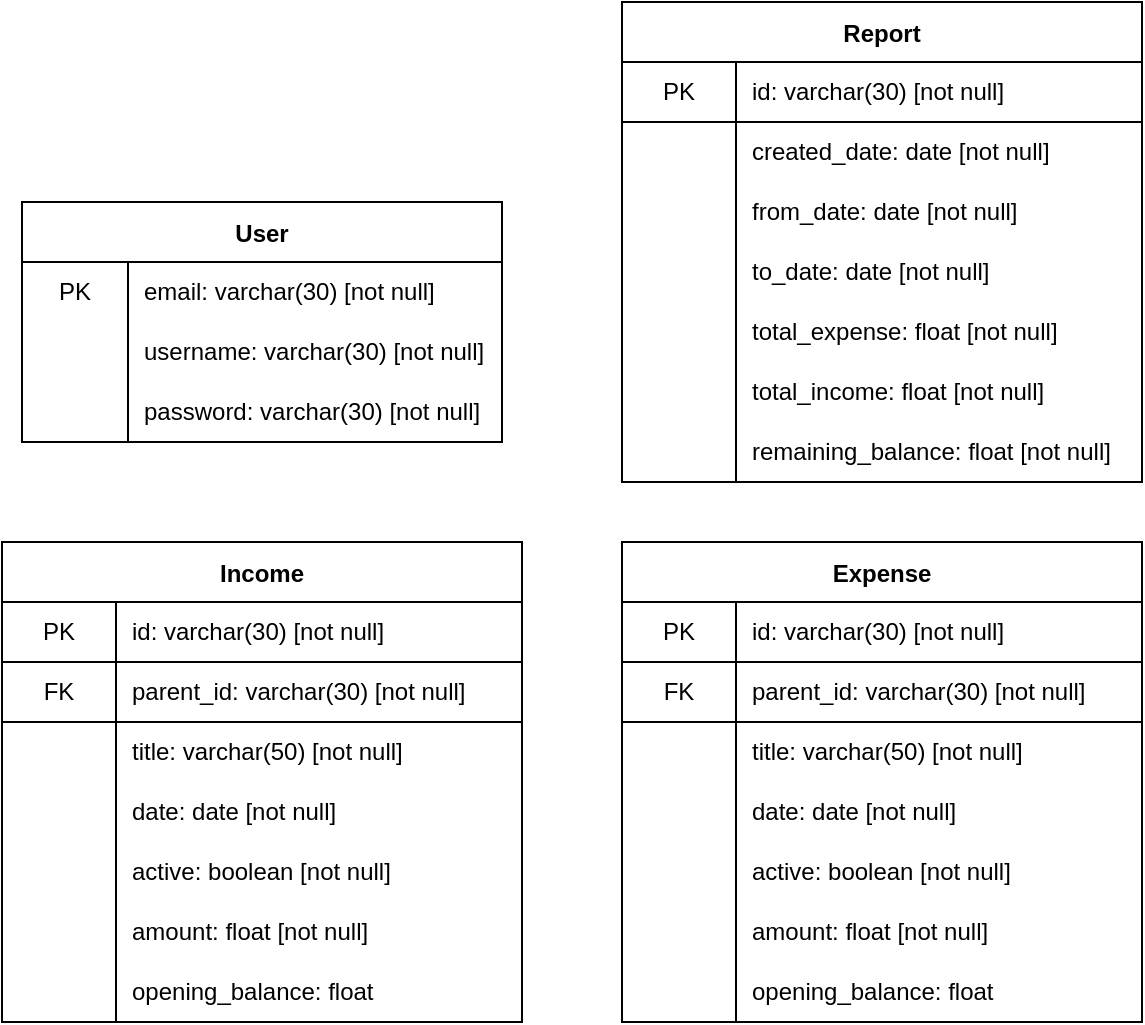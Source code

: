 <mxfile version="20.6.0" type="device"><diagram id="C5RBs43oDa-KdzZeNtuy" name="Page-1"><mxGraphModel dx="1085" dy="563" grid="1" gridSize="10" guides="1" tooltips="1" connect="1" arrows="1" fold="1" page="1" pageScale="1" pageWidth="827" pageHeight="1169" math="0" shadow="0"><root><mxCell id="WIyWlLk6GJQsqaUBKTNV-0"/><mxCell id="WIyWlLk6GJQsqaUBKTNV-1" parent="WIyWlLk6GJQsqaUBKTNV-0"/><mxCell id="geitQMKzNpsMWov5eKpE-11" value="User" style="shape=table;startSize=30;container=1;collapsible=0;childLayout=tableLayout;fixedRows=1;rowLines=0;fontStyle=1;" vertex="1" parent="WIyWlLk6GJQsqaUBKTNV-1"><mxGeometry x="130" y="220" width="240" height="120" as="geometry"/></mxCell><mxCell id="geitQMKzNpsMWov5eKpE-12" value="" style="shape=tableRow;horizontal=0;startSize=0;swimlaneHead=0;swimlaneBody=0;top=0;left=0;bottom=0;right=0;collapsible=0;dropTarget=0;fillColor=none;points=[[0,0.5],[1,0.5]];portConstraint=eastwest;" vertex="1" parent="geitQMKzNpsMWov5eKpE-11"><mxGeometry y="30" width="240" height="30" as="geometry"/></mxCell><mxCell id="geitQMKzNpsMWov5eKpE-13" value="PK" style="shape=partialRectangle;html=1;whiteSpace=wrap;connectable=0;fillColor=none;top=0;left=0;bottom=0;right=0;overflow=hidden;pointerEvents=1;" vertex="1" parent="geitQMKzNpsMWov5eKpE-12"><mxGeometry width="53" height="30" as="geometry"><mxRectangle width="53" height="30" as="alternateBounds"/></mxGeometry></mxCell><mxCell id="geitQMKzNpsMWov5eKpE-14" value="email: varchar(30) [not null]" style="shape=partialRectangle;html=1;whiteSpace=wrap;connectable=0;fillColor=none;top=0;left=0;bottom=0;right=0;align=left;spacingLeft=6;overflow=hidden;" vertex="1" parent="geitQMKzNpsMWov5eKpE-12"><mxGeometry x="53" width="187" height="30" as="geometry"><mxRectangle width="187" height="30" as="alternateBounds"/></mxGeometry></mxCell><mxCell id="geitQMKzNpsMWov5eKpE-15" value="" style="shape=tableRow;horizontal=0;startSize=0;swimlaneHead=0;swimlaneBody=0;top=0;left=0;bottom=0;right=0;collapsible=0;dropTarget=0;fillColor=none;points=[[0,0.5],[1,0.5]];portConstraint=eastwest;" vertex="1" parent="geitQMKzNpsMWov5eKpE-11"><mxGeometry y="60" width="240" height="30" as="geometry"/></mxCell><mxCell id="geitQMKzNpsMWov5eKpE-16" value="" style="shape=partialRectangle;html=1;whiteSpace=wrap;connectable=0;fillColor=none;top=0;left=0;bottom=0;right=0;overflow=hidden;" vertex="1" parent="geitQMKzNpsMWov5eKpE-15"><mxGeometry width="53" height="30" as="geometry"><mxRectangle width="53" height="30" as="alternateBounds"/></mxGeometry></mxCell><mxCell id="geitQMKzNpsMWov5eKpE-17" value="username: varchar(30) [not null]" style="shape=partialRectangle;html=1;whiteSpace=wrap;connectable=0;fillColor=none;top=0;left=0;bottom=0;right=0;align=left;spacingLeft=6;overflow=hidden;" vertex="1" parent="geitQMKzNpsMWov5eKpE-15"><mxGeometry x="53" width="187" height="30" as="geometry"><mxRectangle width="187" height="30" as="alternateBounds"/></mxGeometry></mxCell><mxCell id="geitQMKzNpsMWov5eKpE-18" value="" style="shape=tableRow;horizontal=0;startSize=0;swimlaneHead=0;swimlaneBody=0;top=0;left=0;bottom=0;right=0;collapsible=0;dropTarget=0;fillColor=none;points=[[0,0.5],[1,0.5]];portConstraint=eastwest;" vertex="1" parent="geitQMKzNpsMWov5eKpE-11"><mxGeometry y="90" width="240" height="30" as="geometry"/></mxCell><mxCell id="geitQMKzNpsMWov5eKpE-19" value="" style="shape=partialRectangle;html=1;whiteSpace=wrap;connectable=0;fillColor=none;top=0;left=0;bottom=0;right=0;overflow=hidden;" vertex="1" parent="geitQMKzNpsMWov5eKpE-18"><mxGeometry width="53" height="30" as="geometry"><mxRectangle width="53" height="30" as="alternateBounds"/></mxGeometry></mxCell><mxCell id="geitQMKzNpsMWov5eKpE-20" value="password: varchar(30) [not null]" style="shape=partialRectangle;html=1;whiteSpace=wrap;connectable=0;fillColor=none;top=0;left=0;bottom=0;right=0;align=left;spacingLeft=6;overflow=hidden;" vertex="1" parent="geitQMKzNpsMWov5eKpE-18"><mxGeometry x="53" width="187" height="30" as="geometry"><mxRectangle width="187" height="30" as="alternateBounds"/></mxGeometry></mxCell><mxCell id="geitQMKzNpsMWov5eKpE-21" value="Expense" style="shape=table;startSize=30;container=1;collapsible=0;childLayout=tableLayout;fixedRows=1;rowLines=0;fontStyle=1;" vertex="1" parent="WIyWlLk6GJQsqaUBKTNV-1"><mxGeometry x="430" y="390" width="260" height="240" as="geometry"/></mxCell><mxCell id="geitQMKzNpsMWov5eKpE-22" value="" style="shape=tableRow;horizontal=0;startSize=0;swimlaneHead=0;swimlaneBody=0;top=0;left=0;bottom=1;right=0;collapsible=0;dropTarget=0;fillColor=none;points=[[0,0.5],[1,0.5]];portConstraint=eastwest;swimlaneLine=1;swimlaneFillColor=none;" vertex="1" parent="geitQMKzNpsMWov5eKpE-21"><mxGeometry y="30" width="260" height="30" as="geometry"/></mxCell><mxCell id="geitQMKzNpsMWov5eKpE-23" value="PK" style="shape=partialRectangle;html=1;whiteSpace=wrap;connectable=0;fillColor=none;top=0;left=0;bottom=0;right=0;overflow=hidden;pointerEvents=1;" vertex="1" parent="geitQMKzNpsMWov5eKpE-22"><mxGeometry width="57" height="30" as="geometry"><mxRectangle width="57" height="30" as="alternateBounds"/></mxGeometry></mxCell><mxCell id="geitQMKzNpsMWov5eKpE-24" value="id: varchar(30) [not null]" style="shape=partialRectangle;html=1;whiteSpace=wrap;connectable=0;top=0;left=0;bottom=0;right=0;align=left;spacingLeft=6;overflow=hidden;perimeterSpacing=0;shadow=0;fillColor=none;" vertex="1" parent="geitQMKzNpsMWov5eKpE-22"><mxGeometry x="57" width="203" height="30" as="geometry"><mxRectangle width="203" height="30" as="alternateBounds"/></mxGeometry></mxCell><mxCell id="geitQMKzNpsMWov5eKpE-25" value="" style="shape=tableRow;horizontal=0;startSize=0;swimlaneHead=0;swimlaneBody=0;top=0;left=0;bottom=1;right=0;collapsible=0;dropTarget=0;fillColor=none;points=[[0,0.5],[1,0.5]];portConstraint=eastwest;" vertex="1" parent="geitQMKzNpsMWov5eKpE-21"><mxGeometry y="60" width="260" height="30" as="geometry"/></mxCell><mxCell id="geitQMKzNpsMWov5eKpE-26" value="FK" style="shape=partialRectangle;html=1;whiteSpace=wrap;connectable=0;fillColor=none;top=0;left=0;bottom=0;right=0;overflow=hidden;" vertex="1" parent="geitQMKzNpsMWov5eKpE-25"><mxGeometry width="57" height="30" as="geometry"><mxRectangle width="57" height="30" as="alternateBounds"/></mxGeometry></mxCell><mxCell id="geitQMKzNpsMWov5eKpE-27" value="parent_id: varchar(30) [not null]" style="shape=partialRectangle;html=1;whiteSpace=wrap;connectable=0;fillColor=none;top=0;left=0;bottom=0;right=0;align=left;spacingLeft=6;overflow=hidden;" vertex="1" parent="geitQMKzNpsMWov5eKpE-25"><mxGeometry x="57" width="203" height="30" as="geometry"><mxRectangle width="203" height="30" as="alternateBounds"/></mxGeometry></mxCell><mxCell id="geitQMKzNpsMWov5eKpE-28" value="" style="shape=tableRow;horizontal=0;startSize=0;swimlaneHead=0;swimlaneBody=0;top=0;left=0;bottom=0;right=0;collapsible=0;dropTarget=0;fillColor=none;points=[[0,0.5],[1,0.5]];portConstraint=eastwest;" vertex="1" parent="geitQMKzNpsMWov5eKpE-21"><mxGeometry y="90" width="260" height="30" as="geometry"/></mxCell><mxCell id="geitQMKzNpsMWov5eKpE-29" value="" style="shape=partialRectangle;html=1;whiteSpace=wrap;connectable=0;fillColor=none;top=0;left=0;bottom=0;right=0;overflow=hidden;" vertex="1" parent="geitQMKzNpsMWov5eKpE-28"><mxGeometry width="57" height="30" as="geometry"><mxRectangle width="57" height="30" as="alternateBounds"/></mxGeometry></mxCell><mxCell id="geitQMKzNpsMWov5eKpE-30" value="title: varchar(50) [not null]" style="shape=partialRectangle;html=1;whiteSpace=wrap;connectable=0;fillColor=none;top=0;left=0;bottom=0;right=0;align=left;spacingLeft=6;overflow=hidden;" vertex="1" parent="geitQMKzNpsMWov5eKpE-28"><mxGeometry x="57" width="203" height="30" as="geometry"><mxRectangle width="203" height="30" as="alternateBounds"/></mxGeometry></mxCell><mxCell id="geitQMKzNpsMWov5eKpE-31" value="" style="shape=tableRow;horizontal=0;startSize=0;swimlaneHead=0;swimlaneBody=0;top=0;left=0;bottom=0;right=0;collapsible=0;dropTarget=0;fillColor=none;points=[[0,0.5],[1,0.5]];portConstraint=eastwest;" vertex="1" parent="geitQMKzNpsMWov5eKpE-21"><mxGeometry y="120" width="260" height="30" as="geometry"/></mxCell><mxCell id="geitQMKzNpsMWov5eKpE-32" value="" style="shape=partialRectangle;html=1;whiteSpace=wrap;connectable=0;fillColor=none;top=0;left=0;bottom=0;right=0;overflow=hidden;" vertex="1" parent="geitQMKzNpsMWov5eKpE-31"><mxGeometry width="57" height="30" as="geometry"><mxRectangle width="57" height="30" as="alternateBounds"/></mxGeometry></mxCell><mxCell id="geitQMKzNpsMWov5eKpE-33" value="date: date [not null]" style="shape=partialRectangle;html=1;whiteSpace=wrap;connectable=0;fillColor=none;top=0;left=0;bottom=0;right=0;align=left;spacingLeft=6;overflow=hidden;" vertex="1" parent="geitQMKzNpsMWov5eKpE-31"><mxGeometry x="57" width="203" height="30" as="geometry"><mxRectangle width="203" height="30" as="alternateBounds"/></mxGeometry></mxCell><mxCell id="geitQMKzNpsMWov5eKpE-34" value="" style="shape=tableRow;horizontal=0;startSize=0;swimlaneHead=0;swimlaneBody=0;top=0;left=0;bottom=0;right=0;collapsible=0;dropTarget=0;fillColor=none;points=[[0,0.5],[1,0.5]];portConstraint=eastwest;" vertex="1" parent="geitQMKzNpsMWov5eKpE-21"><mxGeometry y="150" width="260" height="30" as="geometry"/></mxCell><mxCell id="geitQMKzNpsMWov5eKpE-35" value="" style="shape=partialRectangle;html=1;whiteSpace=wrap;connectable=0;fillColor=none;top=0;left=0;bottom=0;right=0;overflow=hidden;" vertex="1" parent="geitQMKzNpsMWov5eKpE-34"><mxGeometry width="57" height="30" as="geometry"><mxRectangle width="57" height="30" as="alternateBounds"/></mxGeometry></mxCell><mxCell id="geitQMKzNpsMWov5eKpE-36" value="active: boolean [not null]" style="shape=partialRectangle;html=1;whiteSpace=wrap;connectable=0;fillColor=none;top=0;left=0;bottom=0;right=0;align=left;spacingLeft=6;overflow=hidden;" vertex="1" parent="geitQMKzNpsMWov5eKpE-34"><mxGeometry x="57" width="203" height="30" as="geometry"><mxRectangle width="203" height="30" as="alternateBounds"/></mxGeometry></mxCell><mxCell id="geitQMKzNpsMWov5eKpE-53" value="" style="shape=tableRow;horizontal=0;startSize=0;swimlaneHead=0;swimlaneBody=0;top=0;left=0;bottom=0;right=0;collapsible=0;dropTarget=0;fillColor=none;points=[[0,0.5],[1,0.5]];portConstraint=eastwest;" vertex="1" parent="geitQMKzNpsMWov5eKpE-21"><mxGeometry y="180" width="260" height="30" as="geometry"/></mxCell><mxCell id="geitQMKzNpsMWov5eKpE-54" value="" style="shape=partialRectangle;html=1;whiteSpace=wrap;connectable=0;fillColor=none;top=0;left=0;bottom=0;right=0;overflow=hidden;" vertex="1" parent="geitQMKzNpsMWov5eKpE-53"><mxGeometry width="57" height="30" as="geometry"><mxRectangle width="57" height="30" as="alternateBounds"/></mxGeometry></mxCell><mxCell id="geitQMKzNpsMWov5eKpE-55" value="amount: float [not null]" style="shape=partialRectangle;html=1;whiteSpace=wrap;connectable=0;fillColor=none;top=0;left=0;bottom=0;right=0;align=left;spacingLeft=6;overflow=hidden;" vertex="1" parent="geitQMKzNpsMWov5eKpE-53"><mxGeometry x="57" width="203" height="30" as="geometry"><mxRectangle width="203" height="30" as="alternateBounds"/></mxGeometry></mxCell><mxCell id="geitQMKzNpsMWov5eKpE-56" value="" style="shape=tableRow;horizontal=0;startSize=0;swimlaneHead=0;swimlaneBody=0;top=0;left=0;bottom=0;right=0;collapsible=0;dropTarget=0;fillColor=none;points=[[0,0.5],[1,0.5]];portConstraint=eastwest;" vertex="1" parent="geitQMKzNpsMWov5eKpE-21"><mxGeometry y="210" width="260" height="30" as="geometry"/></mxCell><mxCell id="geitQMKzNpsMWov5eKpE-57" value="" style="shape=partialRectangle;html=1;whiteSpace=wrap;connectable=0;fillColor=none;top=0;left=0;bottom=0;right=0;overflow=hidden;" vertex="1" parent="geitQMKzNpsMWov5eKpE-56"><mxGeometry width="57" height="30" as="geometry"><mxRectangle width="57" height="30" as="alternateBounds"/></mxGeometry></mxCell><mxCell id="geitQMKzNpsMWov5eKpE-58" value="opening_balance: float" style="shape=partialRectangle;html=1;whiteSpace=wrap;connectable=0;fillColor=none;top=0;left=0;bottom=0;right=0;align=left;spacingLeft=6;overflow=hidden;" vertex="1" parent="geitQMKzNpsMWov5eKpE-56"><mxGeometry x="57" width="203" height="30" as="geometry"><mxRectangle width="203" height="30" as="alternateBounds"/></mxGeometry></mxCell><mxCell id="geitQMKzNpsMWov5eKpE-67" value="Income" style="shape=table;startSize=30;container=1;collapsible=0;childLayout=tableLayout;fixedRows=1;rowLines=0;fontStyle=1;" vertex="1" parent="WIyWlLk6GJQsqaUBKTNV-1"><mxGeometry x="120" y="390" width="260" height="240" as="geometry"/></mxCell><mxCell id="geitQMKzNpsMWov5eKpE-68" value="" style="shape=tableRow;horizontal=0;startSize=0;swimlaneHead=0;swimlaneBody=0;top=0;left=0;bottom=1;right=0;collapsible=0;dropTarget=0;fillColor=none;points=[[0,0.5],[1,0.5]];portConstraint=eastwest;swimlaneLine=1;swimlaneFillColor=none;" vertex="1" parent="geitQMKzNpsMWov5eKpE-67"><mxGeometry y="30" width="260" height="30" as="geometry"/></mxCell><mxCell id="geitQMKzNpsMWov5eKpE-69" value="PK" style="shape=partialRectangle;html=1;whiteSpace=wrap;connectable=0;fillColor=none;top=0;left=0;bottom=0;right=0;overflow=hidden;pointerEvents=1;" vertex="1" parent="geitQMKzNpsMWov5eKpE-68"><mxGeometry width="57" height="30" as="geometry"><mxRectangle width="57" height="30" as="alternateBounds"/></mxGeometry></mxCell><mxCell id="geitQMKzNpsMWov5eKpE-70" value="id: varchar(30) [not null]" style="shape=partialRectangle;html=1;whiteSpace=wrap;connectable=0;top=0;left=0;bottom=0;right=0;align=left;spacingLeft=6;overflow=hidden;perimeterSpacing=0;shadow=0;fillColor=none;" vertex="1" parent="geitQMKzNpsMWov5eKpE-68"><mxGeometry x="57" width="203" height="30" as="geometry"><mxRectangle width="203" height="30" as="alternateBounds"/></mxGeometry></mxCell><mxCell id="geitQMKzNpsMWov5eKpE-71" value="" style="shape=tableRow;horizontal=0;startSize=0;swimlaneHead=0;swimlaneBody=0;top=0;left=0;bottom=1;right=0;collapsible=0;dropTarget=0;fillColor=none;points=[[0,0.5],[1,0.5]];portConstraint=eastwest;" vertex="1" parent="geitQMKzNpsMWov5eKpE-67"><mxGeometry y="60" width="260" height="30" as="geometry"/></mxCell><mxCell id="geitQMKzNpsMWov5eKpE-72" value="FK" style="shape=partialRectangle;html=1;whiteSpace=wrap;connectable=0;fillColor=none;top=0;left=0;bottom=0;right=0;overflow=hidden;" vertex="1" parent="geitQMKzNpsMWov5eKpE-71"><mxGeometry width="57" height="30" as="geometry"><mxRectangle width="57" height="30" as="alternateBounds"/></mxGeometry></mxCell><mxCell id="geitQMKzNpsMWov5eKpE-73" value="parent_id: varchar(30) [not null]" style="shape=partialRectangle;html=1;whiteSpace=wrap;connectable=0;fillColor=none;top=0;left=0;bottom=0;right=0;align=left;spacingLeft=6;overflow=hidden;" vertex="1" parent="geitQMKzNpsMWov5eKpE-71"><mxGeometry x="57" width="203" height="30" as="geometry"><mxRectangle width="203" height="30" as="alternateBounds"/></mxGeometry></mxCell><mxCell id="geitQMKzNpsMWov5eKpE-74" value="" style="shape=tableRow;horizontal=0;startSize=0;swimlaneHead=0;swimlaneBody=0;top=0;left=0;bottom=0;right=0;collapsible=0;dropTarget=0;fillColor=none;points=[[0,0.5],[1,0.5]];portConstraint=eastwest;" vertex="1" parent="geitQMKzNpsMWov5eKpE-67"><mxGeometry y="90" width="260" height="30" as="geometry"/></mxCell><mxCell id="geitQMKzNpsMWov5eKpE-75" value="" style="shape=partialRectangle;html=1;whiteSpace=wrap;connectable=0;fillColor=none;top=0;left=0;bottom=0;right=0;overflow=hidden;" vertex="1" parent="geitQMKzNpsMWov5eKpE-74"><mxGeometry width="57" height="30" as="geometry"><mxRectangle width="57" height="30" as="alternateBounds"/></mxGeometry></mxCell><mxCell id="geitQMKzNpsMWov5eKpE-76" value="title: varchar(50) [not null]" style="shape=partialRectangle;html=1;whiteSpace=wrap;connectable=0;fillColor=none;top=0;left=0;bottom=0;right=0;align=left;spacingLeft=6;overflow=hidden;" vertex="1" parent="geitQMKzNpsMWov5eKpE-74"><mxGeometry x="57" width="203" height="30" as="geometry"><mxRectangle width="203" height="30" as="alternateBounds"/></mxGeometry></mxCell><mxCell id="geitQMKzNpsMWov5eKpE-77" value="" style="shape=tableRow;horizontal=0;startSize=0;swimlaneHead=0;swimlaneBody=0;top=0;left=0;bottom=0;right=0;collapsible=0;dropTarget=0;fillColor=none;points=[[0,0.5],[1,0.5]];portConstraint=eastwest;" vertex="1" parent="geitQMKzNpsMWov5eKpE-67"><mxGeometry y="120" width="260" height="30" as="geometry"/></mxCell><mxCell id="geitQMKzNpsMWov5eKpE-78" value="" style="shape=partialRectangle;html=1;whiteSpace=wrap;connectable=0;fillColor=none;top=0;left=0;bottom=0;right=0;overflow=hidden;" vertex="1" parent="geitQMKzNpsMWov5eKpE-77"><mxGeometry width="57" height="30" as="geometry"><mxRectangle width="57" height="30" as="alternateBounds"/></mxGeometry></mxCell><mxCell id="geitQMKzNpsMWov5eKpE-79" value="date: date [not null]" style="shape=partialRectangle;html=1;whiteSpace=wrap;connectable=0;fillColor=none;top=0;left=0;bottom=0;right=0;align=left;spacingLeft=6;overflow=hidden;" vertex="1" parent="geitQMKzNpsMWov5eKpE-77"><mxGeometry x="57" width="203" height="30" as="geometry"><mxRectangle width="203" height="30" as="alternateBounds"/></mxGeometry></mxCell><mxCell id="geitQMKzNpsMWov5eKpE-80" value="" style="shape=tableRow;horizontal=0;startSize=0;swimlaneHead=0;swimlaneBody=0;top=0;left=0;bottom=0;right=0;collapsible=0;dropTarget=0;fillColor=none;points=[[0,0.5],[1,0.5]];portConstraint=eastwest;" vertex="1" parent="geitQMKzNpsMWov5eKpE-67"><mxGeometry y="150" width="260" height="30" as="geometry"/></mxCell><mxCell id="geitQMKzNpsMWov5eKpE-81" value="" style="shape=partialRectangle;html=1;whiteSpace=wrap;connectable=0;fillColor=none;top=0;left=0;bottom=0;right=0;overflow=hidden;" vertex="1" parent="geitQMKzNpsMWov5eKpE-80"><mxGeometry width="57" height="30" as="geometry"><mxRectangle width="57" height="30" as="alternateBounds"/></mxGeometry></mxCell><mxCell id="geitQMKzNpsMWov5eKpE-82" value="active: boolean [not null]" style="shape=partialRectangle;html=1;whiteSpace=wrap;connectable=0;fillColor=none;top=0;left=0;bottom=0;right=0;align=left;spacingLeft=6;overflow=hidden;" vertex="1" parent="geitQMKzNpsMWov5eKpE-80"><mxGeometry x="57" width="203" height="30" as="geometry"><mxRectangle width="203" height="30" as="alternateBounds"/></mxGeometry></mxCell><mxCell id="geitQMKzNpsMWov5eKpE-83" value="" style="shape=tableRow;horizontal=0;startSize=0;swimlaneHead=0;swimlaneBody=0;top=0;left=0;bottom=0;right=0;collapsible=0;dropTarget=0;fillColor=none;points=[[0,0.5],[1,0.5]];portConstraint=eastwest;" vertex="1" parent="geitQMKzNpsMWov5eKpE-67"><mxGeometry y="180" width="260" height="30" as="geometry"/></mxCell><mxCell id="geitQMKzNpsMWov5eKpE-84" value="" style="shape=partialRectangle;html=1;whiteSpace=wrap;connectable=0;fillColor=none;top=0;left=0;bottom=0;right=0;overflow=hidden;" vertex="1" parent="geitQMKzNpsMWov5eKpE-83"><mxGeometry width="57" height="30" as="geometry"><mxRectangle width="57" height="30" as="alternateBounds"/></mxGeometry></mxCell><mxCell id="geitQMKzNpsMWov5eKpE-85" value="amount: float [not null]" style="shape=partialRectangle;html=1;whiteSpace=wrap;connectable=0;fillColor=none;top=0;left=0;bottom=0;right=0;align=left;spacingLeft=6;overflow=hidden;" vertex="1" parent="geitQMKzNpsMWov5eKpE-83"><mxGeometry x="57" width="203" height="30" as="geometry"><mxRectangle width="203" height="30" as="alternateBounds"/></mxGeometry></mxCell><mxCell id="geitQMKzNpsMWov5eKpE-86" value="" style="shape=tableRow;horizontal=0;startSize=0;swimlaneHead=0;swimlaneBody=0;top=0;left=0;bottom=0;right=0;collapsible=0;dropTarget=0;fillColor=none;points=[[0,0.5],[1,0.5]];portConstraint=eastwest;" vertex="1" parent="geitQMKzNpsMWov5eKpE-67"><mxGeometry y="210" width="260" height="30" as="geometry"/></mxCell><mxCell id="geitQMKzNpsMWov5eKpE-87" value="" style="shape=partialRectangle;html=1;whiteSpace=wrap;connectable=0;fillColor=none;top=0;left=0;bottom=0;right=0;overflow=hidden;" vertex="1" parent="geitQMKzNpsMWov5eKpE-86"><mxGeometry width="57" height="30" as="geometry"><mxRectangle width="57" height="30" as="alternateBounds"/></mxGeometry></mxCell><mxCell id="geitQMKzNpsMWov5eKpE-88" value="opening_balance: float" style="shape=partialRectangle;html=1;whiteSpace=wrap;connectable=0;fillColor=none;top=0;left=0;bottom=0;right=0;align=left;spacingLeft=6;overflow=hidden;" vertex="1" parent="geitQMKzNpsMWov5eKpE-86"><mxGeometry x="57" width="203" height="30" as="geometry"><mxRectangle width="203" height="30" as="alternateBounds"/></mxGeometry></mxCell><mxCell id="geitQMKzNpsMWov5eKpE-89" value="Report" style="shape=table;startSize=30;container=1;collapsible=0;childLayout=tableLayout;fixedRows=1;rowLines=0;fontStyle=1;" vertex="1" parent="WIyWlLk6GJQsqaUBKTNV-1"><mxGeometry x="430" y="120" width="260" height="240" as="geometry"/></mxCell><mxCell id="geitQMKzNpsMWov5eKpE-90" value="" style="shape=tableRow;horizontal=0;startSize=0;swimlaneHead=0;swimlaneBody=0;top=0;left=0;bottom=1;right=0;collapsible=0;dropTarget=0;fillColor=none;points=[[0,0.5],[1,0.5]];portConstraint=eastwest;swimlaneLine=1;swimlaneFillColor=none;" vertex="1" parent="geitQMKzNpsMWov5eKpE-89"><mxGeometry y="30" width="260" height="30" as="geometry"/></mxCell><mxCell id="geitQMKzNpsMWov5eKpE-91" value="PK" style="shape=partialRectangle;html=1;whiteSpace=wrap;connectable=0;fillColor=none;top=0;left=0;bottom=0;right=0;overflow=hidden;pointerEvents=1;" vertex="1" parent="geitQMKzNpsMWov5eKpE-90"><mxGeometry width="57" height="30" as="geometry"><mxRectangle width="57" height="30" as="alternateBounds"/></mxGeometry></mxCell><mxCell id="geitQMKzNpsMWov5eKpE-92" value="id: varchar(30) [not null]" style="shape=partialRectangle;html=1;whiteSpace=wrap;connectable=0;top=0;left=0;bottom=0;right=0;align=left;spacingLeft=6;overflow=hidden;perimeterSpacing=0;shadow=0;fillColor=none;" vertex="1" parent="geitQMKzNpsMWov5eKpE-90"><mxGeometry x="57" width="203" height="30" as="geometry"><mxRectangle width="203" height="30" as="alternateBounds"/></mxGeometry></mxCell><mxCell id="geitQMKzNpsMWov5eKpE-99" value="" style="shape=tableRow;horizontal=0;startSize=0;swimlaneHead=0;swimlaneBody=0;top=0;left=0;bottom=0;right=0;collapsible=0;dropTarget=0;fillColor=none;points=[[0,0.5],[1,0.5]];portConstraint=eastwest;" vertex="1" parent="geitQMKzNpsMWov5eKpE-89"><mxGeometry y="60" width="260" height="30" as="geometry"/></mxCell><mxCell id="geitQMKzNpsMWov5eKpE-100" value="" style="shape=partialRectangle;html=1;whiteSpace=wrap;connectable=0;fillColor=none;top=0;left=0;bottom=0;right=0;overflow=hidden;" vertex="1" parent="geitQMKzNpsMWov5eKpE-99"><mxGeometry width="57" height="30" as="geometry"><mxRectangle width="57" height="30" as="alternateBounds"/></mxGeometry></mxCell><mxCell id="geitQMKzNpsMWov5eKpE-101" value="created_date: date [not null]" style="shape=partialRectangle;html=1;whiteSpace=wrap;connectable=0;fillColor=none;top=0;left=0;bottom=0;right=0;align=left;spacingLeft=6;overflow=hidden;" vertex="1" parent="geitQMKzNpsMWov5eKpE-99"><mxGeometry x="57" width="203" height="30" as="geometry"><mxRectangle width="203" height="30" as="alternateBounds"/></mxGeometry></mxCell><mxCell id="geitQMKzNpsMWov5eKpE-114" value="" style="shape=tableRow;horizontal=0;startSize=0;swimlaneHead=0;swimlaneBody=0;top=0;left=0;bottom=0;right=0;collapsible=0;dropTarget=0;fillColor=none;points=[[0,0.5],[1,0.5]];portConstraint=eastwest;" vertex="1" parent="geitQMKzNpsMWov5eKpE-89"><mxGeometry y="90" width="260" height="30" as="geometry"/></mxCell><mxCell id="geitQMKzNpsMWov5eKpE-115" value="" style="shape=partialRectangle;html=1;whiteSpace=wrap;connectable=0;fillColor=none;top=0;left=0;bottom=0;right=0;overflow=hidden;" vertex="1" parent="geitQMKzNpsMWov5eKpE-114"><mxGeometry width="57" height="30" as="geometry"><mxRectangle width="57" height="30" as="alternateBounds"/></mxGeometry></mxCell><mxCell id="geitQMKzNpsMWov5eKpE-116" value="from_date: date [not null]" style="shape=partialRectangle;html=1;whiteSpace=wrap;connectable=0;fillColor=none;top=0;left=0;bottom=0;right=0;align=left;spacingLeft=6;overflow=hidden;" vertex="1" parent="geitQMKzNpsMWov5eKpE-114"><mxGeometry x="57" width="203" height="30" as="geometry"><mxRectangle width="203" height="30" as="alternateBounds"/></mxGeometry></mxCell><mxCell id="geitQMKzNpsMWov5eKpE-111" value="" style="shape=tableRow;horizontal=0;startSize=0;swimlaneHead=0;swimlaneBody=0;top=0;left=0;bottom=0;right=0;collapsible=0;dropTarget=0;fillColor=none;points=[[0,0.5],[1,0.5]];portConstraint=eastwest;" vertex="1" parent="geitQMKzNpsMWov5eKpE-89"><mxGeometry y="120" width="260" height="30" as="geometry"/></mxCell><mxCell id="geitQMKzNpsMWov5eKpE-112" value="" style="shape=partialRectangle;html=1;whiteSpace=wrap;connectable=0;fillColor=none;top=0;left=0;bottom=0;right=0;overflow=hidden;" vertex="1" parent="geitQMKzNpsMWov5eKpE-111"><mxGeometry width="57" height="30" as="geometry"><mxRectangle width="57" height="30" as="alternateBounds"/></mxGeometry></mxCell><mxCell id="geitQMKzNpsMWov5eKpE-113" value="to_date: date [not null]" style="shape=partialRectangle;html=1;whiteSpace=wrap;connectable=0;fillColor=none;top=0;left=0;bottom=0;right=0;align=left;spacingLeft=6;overflow=hidden;" vertex="1" parent="geitQMKzNpsMWov5eKpE-111"><mxGeometry x="57" width="203" height="30" as="geometry"><mxRectangle width="203" height="30" as="alternateBounds"/></mxGeometry></mxCell><mxCell id="geitQMKzNpsMWov5eKpE-105" value="" style="shape=tableRow;horizontal=0;startSize=0;swimlaneHead=0;swimlaneBody=0;top=0;left=0;bottom=0;right=0;collapsible=0;dropTarget=0;fillColor=none;points=[[0,0.5],[1,0.5]];portConstraint=eastwest;" vertex="1" parent="geitQMKzNpsMWov5eKpE-89"><mxGeometry y="150" width="260" height="30" as="geometry"/></mxCell><mxCell id="geitQMKzNpsMWov5eKpE-106" value="" style="shape=partialRectangle;html=1;whiteSpace=wrap;connectable=0;fillColor=none;top=0;left=0;bottom=0;right=0;overflow=hidden;" vertex="1" parent="geitQMKzNpsMWov5eKpE-105"><mxGeometry width="57" height="30" as="geometry"><mxRectangle width="57" height="30" as="alternateBounds"/></mxGeometry></mxCell><mxCell id="geitQMKzNpsMWov5eKpE-107" value="total_expense: float [not null]" style="shape=partialRectangle;html=1;whiteSpace=wrap;connectable=0;fillColor=none;top=0;left=0;bottom=0;right=0;align=left;spacingLeft=6;overflow=hidden;" vertex="1" parent="geitQMKzNpsMWov5eKpE-105"><mxGeometry x="57" width="203" height="30" as="geometry"><mxRectangle width="203" height="30" as="alternateBounds"/></mxGeometry></mxCell><mxCell id="geitQMKzNpsMWov5eKpE-117" value="" style="shape=tableRow;horizontal=0;startSize=0;swimlaneHead=0;swimlaneBody=0;top=0;left=0;bottom=0;right=0;collapsible=0;dropTarget=0;fillColor=none;points=[[0,0.5],[1,0.5]];portConstraint=eastwest;" vertex="1" parent="geitQMKzNpsMWov5eKpE-89"><mxGeometry y="180" width="260" height="30" as="geometry"/></mxCell><mxCell id="geitQMKzNpsMWov5eKpE-118" value="" style="shape=partialRectangle;html=1;whiteSpace=wrap;connectable=0;fillColor=none;top=0;left=0;bottom=0;right=0;overflow=hidden;" vertex="1" parent="geitQMKzNpsMWov5eKpE-117"><mxGeometry width="57" height="30" as="geometry"><mxRectangle width="57" height="30" as="alternateBounds"/></mxGeometry></mxCell><mxCell id="geitQMKzNpsMWov5eKpE-119" value="total_income: float [not null]" style="shape=partialRectangle;html=1;whiteSpace=wrap;connectable=0;fillColor=none;top=0;left=0;bottom=0;right=0;align=left;spacingLeft=6;overflow=hidden;" vertex="1" parent="geitQMKzNpsMWov5eKpE-117"><mxGeometry x="57" width="203" height="30" as="geometry"><mxRectangle width="203" height="30" as="alternateBounds"/></mxGeometry></mxCell><mxCell id="geitQMKzNpsMWov5eKpE-108" value="" style="shape=tableRow;horizontal=0;startSize=0;swimlaneHead=0;swimlaneBody=0;top=0;left=0;bottom=0;right=0;collapsible=0;dropTarget=0;fillColor=none;points=[[0,0.5],[1,0.5]];portConstraint=eastwest;" vertex="1" parent="geitQMKzNpsMWov5eKpE-89"><mxGeometry y="210" width="260" height="30" as="geometry"/></mxCell><mxCell id="geitQMKzNpsMWov5eKpE-109" value="" style="shape=partialRectangle;html=1;whiteSpace=wrap;connectable=0;fillColor=none;top=0;left=0;bottom=0;right=0;overflow=hidden;" vertex="1" parent="geitQMKzNpsMWov5eKpE-108"><mxGeometry width="57" height="30" as="geometry"><mxRectangle width="57" height="30" as="alternateBounds"/></mxGeometry></mxCell><mxCell id="geitQMKzNpsMWov5eKpE-110" value="remaining_balance: float [not null]" style="shape=partialRectangle;html=1;whiteSpace=wrap;connectable=0;fillColor=none;top=0;left=0;bottom=0;right=0;align=left;spacingLeft=6;overflow=hidden;" vertex="1" parent="geitQMKzNpsMWov5eKpE-108"><mxGeometry x="57" width="203" height="30" as="geometry"><mxRectangle width="203" height="30" as="alternateBounds"/></mxGeometry></mxCell></root></mxGraphModel></diagram></mxfile>